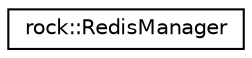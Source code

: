 digraph "类继承关系图"
{
 // LATEX_PDF_SIZE
  edge [fontname="Helvetica",fontsize="10",labelfontname="Helvetica",labelfontsize="10"];
  node [fontname="Helvetica",fontsize="10",shape=record];
  rankdir="LR";
  Node0 [label="rock::RedisManager",height=0.2,width=0.4,color="black", fillcolor="white", style="filled",URL="$classrock_1_1RedisManager.html",tooltip=" "];
}
